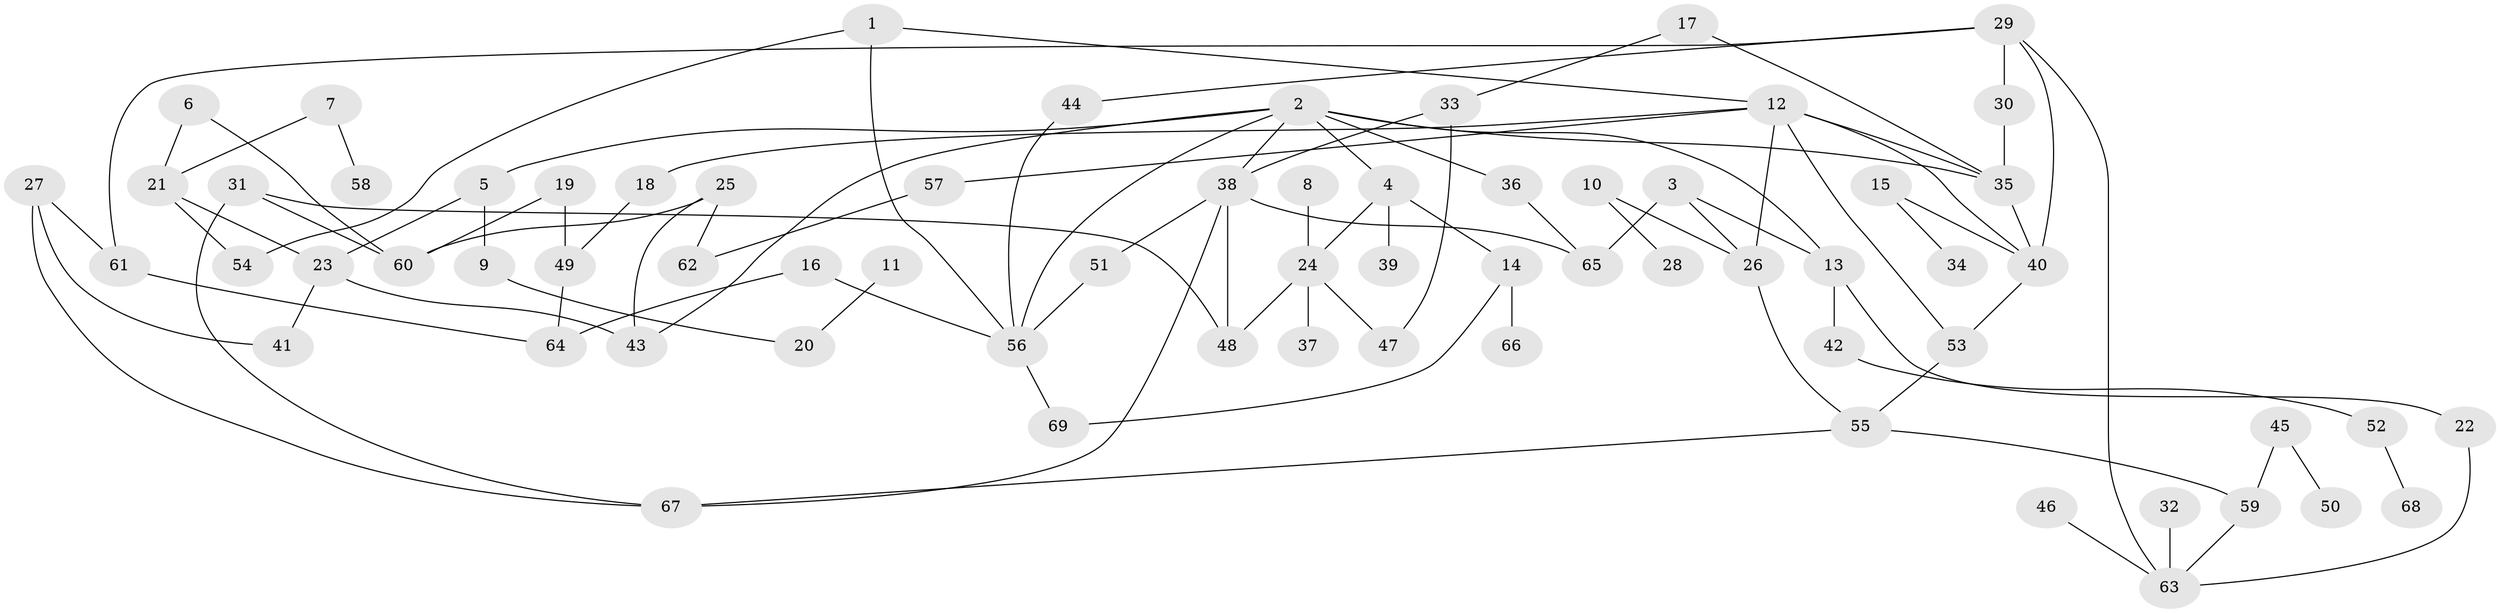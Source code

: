 // original degree distribution, {5: 0.043795620437956206, 6: 0.0364963503649635, 8: 0.0072992700729927005, 4: 0.0948905109489051, 3: 0.2116788321167883, 2: 0.2773722627737226, 1: 0.3284671532846715}
// Generated by graph-tools (version 1.1) at 2025/00/03/09/25 03:00:57]
// undirected, 69 vertices, 96 edges
graph export_dot {
graph [start="1"]
  node [color=gray90,style=filled];
  1;
  2;
  3;
  4;
  5;
  6;
  7;
  8;
  9;
  10;
  11;
  12;
  13;
  14;
  15;
  16;
  17;
  18;
  19;
  20;
  21;
  22;
  23;
  24;
  25;
  26;
  27;
  28;
  29;
  30;
  31;
  32;
  33;
  34;
  35;
  36;
  37;
  38;
  39;
  40;
  41;
  42;
  43;
  44;
  45;
  46;
  47;
  48;
  49;
  50;
  51;
  52;
  53;
  54;
  55;
  56;
  57;
  58;
  59;
  60;
  61;
  62;
  63;
  64;
  65;
  66;
  67;
  68;
  69;
  1 -- 12 [weight=1.0];
  1 -- 54 [weight=1.0];
  1 -- 56 [weight=1.0];
  2 -- 4 [weight=1.0];
  2 -- 5 [weight=1.0];
  2 -- 13 [weight=1.0];
  2 -- 35 [weight=1.0];
  2 -- 36 [weight=1.0];
  2 -- 38 [weight=1.0];
  2 -- 43 [weight=1.0];
  2 -- 56 [weight=1.0];
  3 -- 13 [weight=1.0];
  3 -- 26 [weight=1.0];
  3 -- 65 [weight=1.0];
  4 -- 14 [weight=1.0];
  4 -- 24 [weight=1.0];
  4 -- 39 [weight=1.0];
  5 -- 9 [weight=1.0];
  5 -- 23 [weight=1.0];
  6 -- 21 [weight=1.0];
  6 -- 60 [weight=1.0];
  7 -- 21 [weight=1.0];
  7 -- 58 [weight=1.0];
  8 -- 24 [weight=1.0];
  9 -- 20 [weight=1.0];
  10 -- 26 [weight=1.0];
  10 -- 28 [weight=1.0];
  11 -- 20 [weight=1.0];
  12 -- 18 [weight=1.0];
  12 -- 26 [weight=1.0];
  12 -- 35 [weight=1.0];
  12 -- 40 [weight=1.0];
  12 -- 53 [weight=1.0];
  12 -- 57 [weight=1.0];
  13 -- 22 [weight=1.0];
  13 -- 42 [weight=1.0];
  14 -- 66 [weight=1.0];
  14 -- 69 [weight=1.0];
  15 -- 34 [weight=1.0];
  15 -- 40 [weight=1.0];
  16 -- 56 [weight=1.0];
  16 -- 64 [weight=1.0];
  17 -- 33 [weight=1.0];
  17 -- 35 [weight=1.0];
  18 -- 49 [weight=1.0];
  19 -- 49 [weight=1.0];
  19 -- 60 [weight=1.0];
  21 -- 23 [weight=1.0];
  21 -- 54 [weight=1.0];
  22 -- 63 [weight=1.0];
  23 -- 41 [weight=1.0];
  23 -- 43 [weight=1.0];
  24 -- 37 [weight=1.0];
  24 -- 47 [weight=1.0];
  24 -- 48 [weight=1.0];
  25 -- 43 [weight=1.0];
  25 -- 60 [weight=1.0];
  25 -- 62 [weight=1.0];
  26 -- 55 [weight=1.0];
  27 -- 41 [weight=1.0];
  27 -- 61 [weight=1.0];
  27 -- 67 [weight=1.0];
  29 -- 30 [weight=1.0];
  29 -- 40 [weight=1.0];
  29 -- 44 [weight=1.0];
  29 -- 61 [weight=1.0];
  29 -- 63 [weight=1.0];
  30 -- 35 [weight=1.0];
  31 -- 48 [weight=1.0];
  31 -- 60 [weight=1.0];
  31 -- 67 [weight=1.0];
  32 -- 63 [weight=1.0];
  33 -- 38 [weight=1.0];
  33 -- 47 [weight=1.0];
  35 -- 40 [weight=1.0];
  36 -- 65 [weight=1.0];
  38 -- 48 [weight=1.0];
  38 -- 51 [weight=1.0];
  38 -- 65 [weight=1.0];
  38 -- 67 [weight=1.0];
  40 -- 53 [weight=1.0];
  42 -- 52 [weight=1.0];
  44 -- 56 [weight=1.0];
  45 -- 50 [weight=1.0];
  45 -- 59 [weight=1.0];
  46 -- 63 [weight=1.0];
  49 -- 64 [weight=1.0];
  51 -- 56 [weight=1.0];
  52 -- 68 [weight=1.0];
  53 -- 55 [weight=1.0];
  55 -- 59 [weight=1.0];
  55 -- 67 [weight=1.0];
  56 -- 69 [weight=1.0];
  57 -- 62 [weight=1.0];
  59 -- 63 [weight=1.0];
  61 -- 64 [weight=1.0];
}
